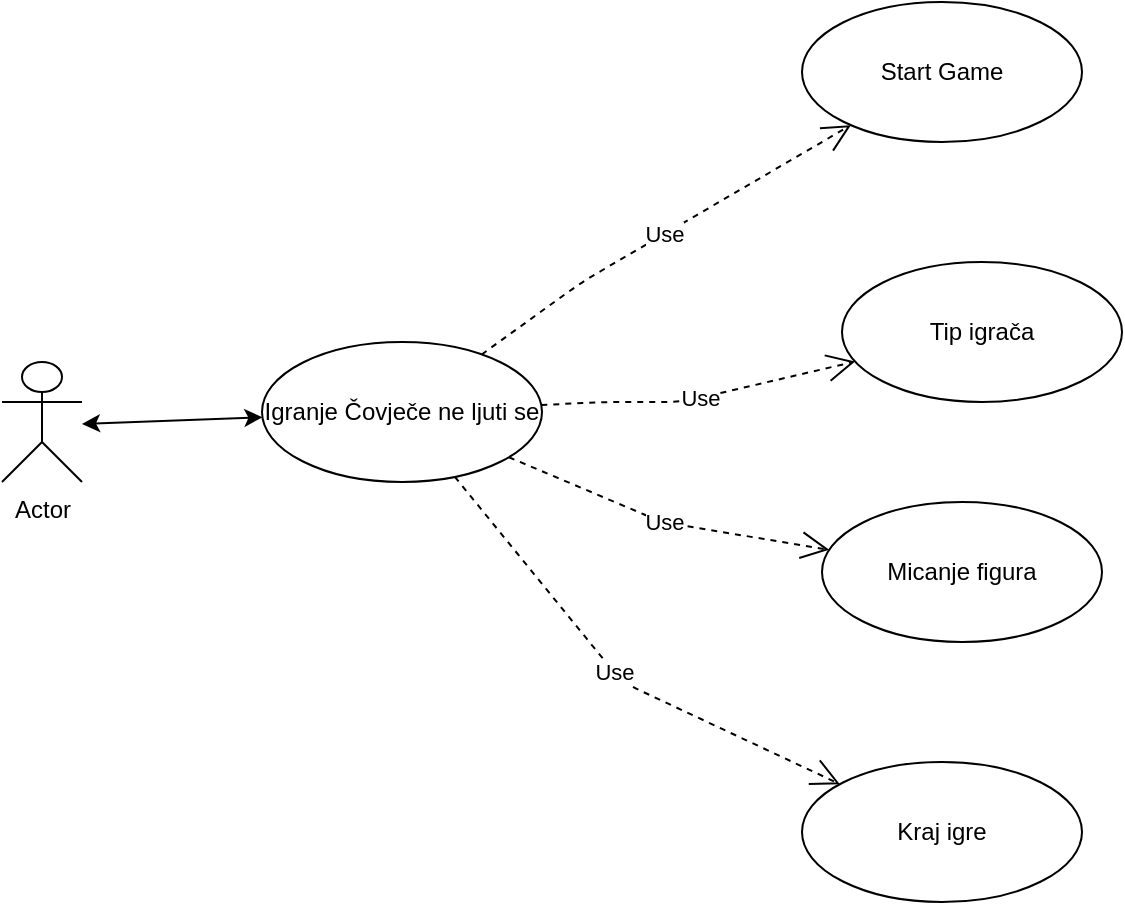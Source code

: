 <mxfile version="14.2.9" type="github" pages="6">
  <diagram id="EkO1UPS0P1zs4zoCipNW" name="UseCase:Igranje Covjeceneljutise">
    <mxGraphModel dx="898" dy="482" grid="1" gridSize="10" guides="1" tooltips="1" connect="1" arrows="1" fold="1" page="1" pageScale="1" pageWidth="827" pageHeight="1169" math="0" shadow="0">
      <root>
        <mxCell id="0" />
        <mxCell id="1" parent="0" />
        <mxCell id="tyYHr8PMdlcGtiCUZPpv-1" value="Actor" style="shape=umlActor;verticalLabelPosition=bottom;verticalAlign=top;html=1;" parent="1" vertex="1">
          <mxGeometry x="60" y="210" width="40" height="60" as="geometry" />
        </mxCell>
        <mxCell id="tyYHr8PMdlcGtiCUZPpv-2" value="Igranje Čovječe ne ljuti se" style="ellipse;whiteSpace=wrap;html=1;" parent="1" vertex="1">
          <mxGeometry x="190" y="200" width="140" height="70" as="geometry" />
        </mxCell>
        <mxCell id="tyYHr8PMdlcGtiCUZPpv-3" value="" style="endArrow=classic;startArrow=classic;html=1;" parent="1" source="tyYHr8PMdlcGtiCUZPpv-2" edge="1">
          <mxGeometry width="50" height="50" relative="1" as="geometry">
            <mxPoint x="220" y="450" as="sourcePoint" />
            <mxPoint x="100" y="241" as="targetPoint" />
          </mxGeometry>
        </mxCell>
        <mxCell id="tyYHr8PMdlcGtiCUZPpv-4" value="Start Game" style="ellipse;whiteSpace=wrap;html=1;" parent="1" vertex="1">
          <mxGeometry x="460" y="30" width="140" height="70" as="geometry" />
        </mxCell>
        <mxCell id="tyYHr8PMdlcGtiCUZPpv-6" value="Tip igrača" style="ellipse;whiteSpace=wrap;html=1;" parent="1" vertex="1">
          <mxGeometry x="480" y="160" width="140" height="70" as="geometry" />
        </mxCell>
        <mxCell id="tyYHr8PMdlcGtiCUZPpv-7" value="Micanje figura" style="ellipse;whiteSpace=wrap;html=1;" parent="1" vertex="1">
          <mxGeometry x="470" y="280" width="140" height="70" as="geometry" />
        </mxCell>
        <mxCell id="tyYHr8PMdlcGtiCUZPpv-8" value="Kraj igre" style="ellipse;whiteSpace=wrap;html=1;" parent="1" vertex="1">
          <mxGeometry x="460" y="410" width="140" height="70" as="geometry" />
        </mxCell>
        <mxCell id="tyYHr8PMdlcGtiCUZPpv-9" value="Use" style="endArrow=open;endSize=12;dashed=1;html=1;" parent="1" source="tyYHr8PMdlcGtiCUZPpv-2" target="tyYHr8PMdlcGtiCUZPpv-4" edge="1">
          <mxGeometry width="160" relative="1" as="geometry">
            <mxPoint x="300" y="230" as="sourcePoint" />
            <mxPoint x="460" y="230" as="targetPoint" />
            <Array as="points">
              <mxPoint x="350" y="170" />
            </Array>
          </mxGeometry>
        </mxCell>
        <mxCell id="tyYHr8PMdlcGtiCUZPpv-10" value="Use" style="endArrow=open;endSize=12;dashed=1;html=1;" parent="1" source="tyYHr8PMdlcGtiCUZPpv-2" target="tyYHr8PMdlcGtiCUZPpv-6" edge="1">
          <mxGeometry width="160" relative="1" as="geometry">
            <mxPoint x="320" y="230" as="sourcePoint" />
            <mxPoint x="470" y="230" as="targetPoint" />
            <Array as="points">
              <mxPoint x="360" y="230" />
              <mxPoint x="400" y="230" />
            </Array>
          </mxGeometry>
        </mxCell>
        <mxCell id="tyYHr8PMdlcGtiCUZPpv-11" value="Use" style="endArrow=open;endSize=12;dashed=1;html=1;" parent="1" source="tyYHr8PMdlcGtiCUZPpv-2" target="tyYHr8PMdlcGtiCUZPpv-7" edge="1">
          <mxGeometry width="160" relative="1" as="geometry">
            <mxPoint x="450" y="280" as="sourcePoint" />
            <mxPoint x="610" y="280" as="targetPoint" />
            <Array as="points">
              <mxPoint x="390" y="290" />
            </Array>
          </mxGeometry>
        </mxCell>
        <mxCell id="tyYHr8PMdlcGtiCUZPpv-12" value="Use" style="endArrow=open;endSize=12;dashed=1;html=1;" parent="1" source="tyYHr8PMdlcGtiCUZPpv-2" target="tyYHr8PMdlcGtiCUZPpv-8" edge="1">
          <mxGeometry width="160" relative="1" as="geometry">
            <mxPoint x="290" y="280" as="sourcePoint" />
            <mxPoint x="620" y="290" as="targetPoint" />
            <Array as="points">
              <mxPoint x="370" y="370" />
            </Array>
          </mxGeometry>
        </mxCell>
      </root>
    </mxGraphModel>
  </diagram>
  <diagram id="L_JvUY317SHx2kzCPWRO" name="Activity: Igranje Covjeceneljutise">
    <mxGraphModel dx="436" dy="479" grid="1" gridSize="10" guides="1" tooltips="1" connect="1" arrows="1" fold="1" page="1" pageScale="1" pageWidth="827" pageHeight="1169" math="0" shadow="0">
      <root>
        <mxCell id="hrEPxVhKOqnE4tnf-zTD-0" />
        <mxCell id="hrEPxVhKOqnE4tnf-zTD-1" parent="hrEPxVhKOqnE4tnf-zTD-0" />
        <mxCell id="hrEPxVhKOqnE4tnf-zTD-2" value="" style="ellipse;html=1;shape=startState;fillColor=#000000;strokeColor=#ff0000;" parent="hrEPxVhKOqnE4tnf-zTD-1" vertex="1">
          <mxGeometry x="240" y="30" width="30" height="30" as="geometry" />
        </mxCell>
        <mxCell id="hrEPxVhKOqnE4tnf-zTD-3" value="" style="edgeStyle=orthogonalEdgeStyle;html=1;verticalAlign=bottom;endArrow=open;endSize=8;strokeColor=#ff0000;" parent="hrEPxVhKOqnE4tnf-zTD-1" source="hrEPxVhKOqnE4tnf-zTD-2" edge="1">
          <mxGeometry relative="1" as="geometry">
            <mxPoint x="255" y="120" as="targetPoint" />
          </mxGeometry>
        </mxCell>
        <mxCell id="hrEPxVhKOqnE4tnf-zTD-4" value="Start igre" style="rounded=1;whiteSpace=wrap;html=1;arcSize=40;fontColor=#000000;fillColor=#ffffc0;strokeColor=#ff0000;" parent="hrEPxVhKOqnE4tnf-zTD-1" vertex="1">
          <mxGeometry x="195" y="120" width="120" height="40" as="geometry" />
        </mxCell>
        <mxCell id="hrEPxVhKOqnE4tnf-zTD-5" value="" style="edgeStyle=orthogonalEdgeStyle;html=1;verticalAlign=bottom;endArrow=open;endSize=8;strokeColor=#ff0000;" parent="hrEPxVhKOqnE4tnf-zTD-1" source="hrEPxVhKOqnE4tnf-zTD-4" edge="1">
          <mxGeometry relative="1" as="geometry">
            <mxPoint x="255" y="220" as="targetPoint" />
          </mxGeometry>
        </mxCell>
        <mxCell id="ztD4rZuUAI3Bh0m5EagF-0" value="Biranje boje" style="rounded=1;whiteSpace=wrap;html=1;arcSize=40;fontColor=#000000;fillColor=#ffffc0;strokeColor=#ff0000;" parent="hrEPxVhKOqnE4tnf-zTD-1" vertex="1">
          <mxGeometry x="200" y="220" width="120" height="40" as="geometry" />
        </mxCell>
        <mxCell id="ztD4rZuUAI3Bh0m5EagF-1" value="" style="edgeStyle=orthogonalEdgeStyle;html=1;verticalAlign=bottom;endArrow=open;endSize=8;strokeColor=#ff0000;" parent="hrEPxVhKOqnE4tnf-zTD-1" source="ztD4rZuUAI3Bh0m5EagF-0" edge="1">
          <mxGeometry relative="1" as="geometry">
            <mxPoint x="260" y="320" as="targetPoint" />
          </mxGeometry>
        </mxCell>
        <mxCell id="ztD4rZuUAI3Bh0m5EagF-2" value="Biranje boje" style="rounded=1;whiteSpace=wrap;html=1;arcSize=40;fontColor=#000000;fillColor=#ffffc0;strokeColor=#ff0000;" parent="hrEPxVhKOqnE4tnf-zTD-1" vertex="1">
          <mxGeometry x="200" y="220" width="120" height="40" as="geometry" />
        </mxCell>
        <mxCell id="ztD4rZuUAI3Bh0m5EagF-3" value="" style="edgeStyle=orthogonalEdgeStyle;html=1;verticalAlign=bottom;endArrow=open;endSize=8;strokeColor=#ff0000;" parent="hrEPxVhKOqnE4tnf-zTD-1" source="ztD4rZuUAI3Bh0m5EagF-2" edge="1">
          <mxGeometry relative="1" as="geometry">
            <mxPoint x="260" y="320" as="targetPoint" />
          </mxGeometry>
        </mxCell>
        <mxCell id="ztD4rZuUAI3Bh0m5EagF-4" value="Micanje figure" style="rounded=1;whiteSpace=wrap;html=1;arcSize=40;fontColor=#000000;fillColor=#ffffc0;strokeColor=#ff0000;" parent="hrEPxVhKOqnE4tnf-zTD-1" vertex="1">
          <mxGeometry x="200" y="320" width="120" height="40" as="geometry" />
        </mxCell>
        <mxCell id="ztD4rZuUAI3Bh0m5EagF-5" value="" style="edgeStyle=orthogonalEdgeStyle;html=1;verticalAlign=bottom;endArrow=open;endSize=8;strokeColor=#ff0000;" parent="hrEPxVhKOqnE4tnf-zTD-1" source="ztD4rZuUAI3Bh0m5EagF-4" edge="1">
          <mxGeometry relative="1" as="geometry">
            <mxPoint x="260" y="420" as="targetPoint" />
          </mxGeometry>
        </mxCell>
        <mxCell id="ztD4rZuUAI3Bh0m5EagF-6" value="Tip igrača" style="rounded=1;whiteSpace=wrap;html=1;arcSize=40;fontColor=#000000;fillColor=#ffffc0;strokeColor=#ff0000;" parent="hrEPxVhKOqnE4tnf-zTD-1" vertex="1">
          <mxGeometry x="200" y="220" width="120" height="40" as="geometry" />
        </mxCell>
        <mxCell id="ztD4rZuUAI3Bh0m5EagF-7" value="" style="edgeStyle=orthogonalEdgeStyle;html=1;verticalAlign=bottom;endArrow=open;endSize=8;strokeColor=#ff0000;" parent="hrEPxVhKOqnE4tnf-zTD-1" source="ztD4rZuUAI3Bh0m5EagF-6" edge="1">
          <mxGeometry relative="1" as="geometry">
            <mxPoint x="260" y="320" as="targetPoint" />
          </mxGeometry>
        </mxCell>
        <mxCell id="ztD4rZuUAI3Bh0m5EagF-8" value="Kraj" style="rounded=1;whiteSpace=wrap;html=1;arcSize=40;fontColor=#000000;fillColor=#ffffc0;strokeColor=#ff0000;" parent="hrEPxVhKOqnE4tnf-zTD-1" vertex="1">
          <mxGeometry x="200" y="420" width="120" height="40" as="geometry" />
        </mxCell>
        <mxCell id="ztD4rZuUAI3Bh0m5EagF-9" value="" style="edgeStyle=orthogonalEdgeStyle;html=1;verticalAlign=bottom;endArrow=open;endSize=8;strokeColor=#ff0000;" parent="hrEPxVhKOqnE4tnf-zTD-1" source="ztD4rZuUAI3Bh0m5EagF-8" edge="1">
          <mxGeometry relative="1" as="geometry">
            <mxPoint x="260" y="520" as="targetPoint" />
          </mxGeometry>
        </mxCell>
        <mxCell id="ztD4rZuUAI3Bh0m5EagF-10" value="" style="ellipse;html=1;shape=endState;fillColor=#000000;strokeColor=#ff0000;" parent="hrEPxVhKOqnE4tnf-zTD-1" vertex="1">
          <mxGeometry x="245" y="520" width="30" height="30" as="geometry" />
        </mxCell>
        <mxCell id="nOE4lzZG-l7pBnJvJ0cv-0" value="#0 prikaz naziva igre" style="text;html=1;resizable=0;autosize=1;align=center;verticalAlign=middle;points=[];fillColor=none;strokeColor=none;rounded=0;" parent="hrEPxVhKOqnE4tnf-zTD-1" vertex="1">
          <mxGeometry x="265" y="35" width="130" height="20" as="geometry" />
        </mxCell>
      </root>
    </mxGraphModel>
  </diagram>
  <diagram id="ZwajGzsQzo3b_FIZZhlu" name="Activity: Start igre">
    <mxGraphModel dx="898" dy="482" grid="1" gridSize="10" guides="1" tooltips="1" connect="1" arrows="1" fold="1" page="1" pageScale="1" pageWidth="827" pageHeight="1169" math="0" shadow="0">
      <root>
        <mxCell id="5EeQ4h-Z2n693Uy9X6VA-0" />
        <mxCell id="5EeQ4h-Z2n693Uy9X6VA-1" parent="5EeQ4h-Z2n693Uy9X6VA-0" />
        <mxCell id="5EeQ4h-Z2n693Uy9X6VA-10" value="computer" style="edgeStyle=orthogonalEdgeStyle;html=1;align=left;verticalAlign=bottom;endArrow=open;endSize=8;strokeColor=#ff0000;entryX=1;entryY=0.5;entryDx=0;entryDy=0;" parent="5EeQ4h-Z2n693Uy9X6VA-1" edge="1">
          <mxGeometry x="-1" relative="1" as="geometry">
            <mxPoint x="310" y="160" as="targetPoint" />
            <Array as="points">
              <mxPoint x="395" y="270" />
              <mxPoint x="395" y="160" />
            </Array>
          </mxGeometry>
        </mxCell>
        <mxCell id="RkNZttETJcBkmwF0C27t-0" value="" style="ellipse;html=1;shape=startState;fillColor=#000000;strokeColor=#ff0000;" parent="5EeQ4h-Z2n693Uy9X6VA-1" vertex="1">
          <mxGeometry x="225" y="100" width="30" height="30" as="geometry" />
        </mxCell>
        <mxCell id="RkNZttETJcBkmwF0C27t-1" value="" style="edgeStyle=orthogonalEdgeStyle;html=1;verticalAlign=bottom;endArrow=open;endSize=8;strokeColor=#ff0000;entryX=0.5;entryY=0;entryDx=0;entryDy=0;" parent="5EeQ4h-Z2n693Uy9X6VA-1" source="RkNZttETJcBkmwF0C27t-0" edge="1" target="GR33bCCn0L3csyg18Jab-0">
          <mxGeometry relative="1" as="geometry">
            <mxPoint x="240" y="210.0" as="targetPoint" />
          </mxGeometry>
        </mxCell>
        <mxCell id="lrp9VakOLXWiG9GhG1N1-2" value="" style="ellipse;html=1;shape=endState;fillColor=#000000;strokeColor=#ff0000;" parent="5EeQ4h-Z2n693Uy9X6VA-1" vertex="1">
          <mxGeometry x="225" y="620" width="30" height="30" as="geometry" />
        </mxCell>
        <mxCell id="ICRReA4SIRu0EK8HSibf-2" value="Provjera unosa" style="rhombus;whiteSpace=wrap;html=1;fillColor=#dae8fc;strokeColor=#6c8ebf;" parent="5EeQ4h-Z2n693Uy9X6VA-1" vertex="1">
          <mxGeometry x="200" y="480" width="80" height="65" as="geometry" />
        </mxCell>
        <mxCell id="GRS-r4Y0jXM3KbRdMpim-1" value="" style="edgeStyle=orthogonalEdgeStyle;html=1;verticalAlign=bottom;endArrow=open;endSize=8;strokeColor=#ff0000;exitX=1;exitY=0.5;exitDx=0;exitDy=0;entryX=0.702;entryY=0.113;entryDx=0;entryDy=0;entryPerimeter=0;" parent="5EeQ4h-Z2n693Uy9X6VA-1" edge="1" target="ICRReA4SIRu0EK8HSibf-2" source="GR33bCCn0L3csyg18Jab-4">
          <mxGeometry relative="1" as="geometry">
            <mxPoint x="300.07" y="440" as="targetPoint" />
            <mxPoint x="300" y="380" as="sourcePoint" />
            <Array as="points">
              <mxPoint x="300" y="380" />
              <mxPoint x="300" y="470" />
              <mxPoint x="256" y="470" />
            </Array>
          </mxGeometry>
        </mxCell>
        <mxCell id="GR33bCCn0L3csyg18Jab-0" value="Prikaz pocetka igre" style="rounded=1;whiteSpace=wrap;html=1;arcSize=40;fillColor=#dae8fc;strokeColor=#6c8ebf;" vertex="1" parent="5EeQ4h-Z2n693Uy9X6VA-1">
          <mxGeometry x="180" y="230" width="120" height="40" as="geometry" />
        </mxCell>
        <mxCell id="GR33bCCn0L3csyg18Jab-2" value="" style="edgeStyle=orthogonalEdgeStyle;html=1;verticalAlign=bottom;endArrow=open;endSize=8;strokeColor=#ff0000;entryX=0.5;entryY=0;entryDx=0;entryDy=0;" edge="1" parent="5EeQ4h-Z2n693Uy9X6VA-1">
          <mxGeometry relative="1" as="geometry">
            <mxPoint x="240" y="340" as="targetPoint" />
            <mxPoint x="239" y="270" as="sourcePoint" />
            <Array as="points">
              <mxPoint x="240" y="270" />
            </Array>
          </mxGeometry>
        </mxCell>
        <mxCell id="GR33bCCn0L3csyg18Jab-4" value="Korisnikov pocetni Izbor" style="rhombus;whiteSpace=wrap;html=1;fillColor=#dae8fc;strokeColor=#6c8ebf;" vertex="1" parent="5EeQ4h-Z2n693Uy9X6VA-1">
          <mxGeometry x="195" y="340" width="90" height="80" as="geometry" />
        </mxCell>
        <mxCell id="GR33bCCn0L3csyg18Jab-5" value="0-izlaz iz igre" style="text;html=1;align=center;verticalAlign=middle;resizable=0;points=[];autosize=1;" vertex="1" parent="5EeQ4h-Z2n693Uy9X6VA-1">
          <mxGeometry x="280" y="360" width="90" height="20" as="geometry" />
        </mxCell>
        <mxCell id="GR33bCCn0L3csyg18Jab-6" value="1-pokreni igru" style="text;html=1;align=center;verticalAlign=middle;resizable=0;points=[];autosize=1;" vertex="1" parent="5EeQ4h-Z2n693Uy9X6VA-1">
          <mxGeometry x="105" y="360" width="90" height="20" as="geometry" />
        </mxCell>
        <mxCell id="GR33bCCn0L3csyg18Jab-7" value="" style="edgeStyle=orthogonalEdgeStyle;html=1;verticalAlign=bottom;endArrow=open;endSize=8;strokeColor=#ff0000;exitX=1.009;exitY=1.277;exitDx=0;exitDy=0;exitPerimeter=0;entryX=0.139;entryY=0.326;entryDx=0;entryDy=0;entryPerimeter=0;" edge="1" parent="5EeQ4h-Z2n693Uy9X6VA-1" source="GR33bCCn0L3csyg18Jab-6" target="ICRReA4SIRu0EK8HSibf-2">
          <mxGeometry relative="1" as="geometry">
            <mxPoint x="165.07" y="440" as="targetPoint" />
            <mxPoint x="150" y="380" as="sourcePoint" />
            <Array as="points">
              <mxPoint x="196" y="380" />
              <mxPoint x="165" y="380" />
              <mxPoint x="165" y="480" />
              <mxPoint x="211" y="480" />
            </Array>
          </mxGeometry>
        </mxCell>
        <mxCell id="GR33bCCn0L3csyg18Jab-8" value="" style="edgeStyle=orthogonalEdgeStyle;html=1;verticalAlign=bottom;endArrow=open;endSize=8;strokeColor=#ff0000;exitX=1;exitY=0.5;exitDx=0;exitDy=0;" edge="1" parent="5EeQ4h-Z2n693Uy9X6VA-1" target="GR33bCCn0L3csyg18Jab-4">
          <mxGeometry relative="1" as="geometry">
            <mxPoint x="280" y="330" as="targetPoint" />
            <mxPoint x="278.84" y="510" as="sourcePoint" />
            <Array as="points">
              <mxPoint x="380" y="510" />
              <mxPoint x="380" y="310" />
              <mxPoint x="280" y="310" />
            </Array>
          </mxGeometry>
        </mxCell>
        <mxCell id="GR33bCCn0L3csyg18Jab-9" value="Pogresan unos" style="text;html=1;align=center;verticalAlign=middle;resizable=0;points=[];autosize=1;" vertex="1" parent="5EeQ4h-Z2n693Uy9X6VA-1">
          <mxGeometry x="270" y="490" width="100" height="20" as="geometry" />
        </mxCell>
        <mxCell id="GR33bCCn0L3csyg18Jab-10" value="" style="edgeStyle=orthogonalEdgeStyle;html=1;verticalAlign=bottom;endArrow=open;endSize=8;strokeColor=#ff0000;entryX=0.5;entryY=0;entryDx=0;entryDy=0;" edge="1" parent="5EeQ4h-Z2n693Uy9X6VA-1">
          <mxGeometry relative="1" as="geometry">
            <mxPoint x="240.5" y="620" as="targetPoint" />
            <mxPoint x="239.5" y="550" as="sourcePoint" />
            <Array as="points">
              <mxPoint x="240" y="540" />
              <mxPoint x="241" y="540" />
            </Array>
          </mxGeometry>
        </mxCell>
        <mxCell id="GR33bCCn0L3csyg18Jab-11" value="Ispravan unos" style="text;html=1;align=center;verticalAlign=middle;resizable=0;points=[];autosize=1;" vertex="1" parent="5EeQ4h-Z2n693Uy9X6VA-1">
          <mxGeometry x="240" y="575" width="90" height="20" as="geometry" />
        </mxCell>
      </root>
    </mxGraphModel>
  </diagram>
  <diagram name="Activity: Tip igrača" id="D26CZzUW7IEtBNAvQuiv">
    <mxGraphModel dx="898" dy="482" grid="1" gridSize="10" guides="1" tooltips="1" connect="1" arrows="1" fold="1" page="1" pageScale="1" pageWidth="827" pageHeight="1169" math="0" shadow="0">
      <root>
        <mxCell id="d3JxVAWfIFboAoJXZIc6-0" />
        <mxCell id="d3JxVAWfIFboAoJXZIc6-1" parent="d3JxVAWfIFboAoJXZIc6-0" />
        <mxCell id="d3JxVAWfIFboAoJXZIc6-2" value="" style="ellipse;html=1;shape=startState;fillColor=#000000;strokeColor=#ff0000;" parent="d3JxVAWfIFboAoJXZIc6-1" vertex="1">
          <mxGeometry x="255" y="190" width="30" height="30" as="geometry" />
        </mxCell>
        <mxCell id="d3JxVAWfIFboAoJXZIc6-3" value="" style="edgeStyle=orthogonalEdgeStyle;html=1;verticalAlign=bottom;endArrow=open;endSize=8;strokeColor=#ff0000;entryX=0.5;entryY=0;entryDx=0;entryDy=0;" parent="d3JxVAWfIFboAoJXZIc6-1" source="d3JxVAWfIFboAoJXZIc6-2" target="BV2A-NbjnbErTdCT4Je7-21" edge="1">
          <mxGeometry relative="1" as="geometry">
            <mxPoint x="270" y="280" as="targetPoint" />
          </mxGeometry>
        </mxCell>
        <mxCell id="d3JxVAWfIFboAoJXZIc6-5" value="" style="edgeStyle=orthogonalEdgeStyle;html=1;verticalAlign=bottom;endArrow=open;endSize=8;strokeColor=#ff0000;entryX=0.5;entryY=0;entryDx=0;entryDy=0;" parent="d3JxVAWfIFboAoJXZIc6-1" edge="1">
          <mxGeometry relative="1" as="geometry">
            <mxPoint x="269.41" y="380" as="targetPoint" />
            <mxPoint x="269.41" y="240.0" as="sourcePoint" />
          </mxGeometry>
        </mxCell>
        <mxCell id="d3JxVAWfIFboAoJXZIc6-11" value="" style="ellipse;html=1;shape=endState;fillColor=#000000;strokeColor=#ff0000;" parent="d3JxVAWfIFboAoJXZIc6-1" vertex="1">
          <mxGeometry x="265" y="960" width="30" height="30" as="geometry" />
        </mxCell>
        <mxCell id="BV2A-NbjnbErTdCT4Je7-14" value="Ime nije ispravno" style="edgeStyle=orthogonalEdgeStyle;html=1;align=left;verticalAlign=bottom;endArrow=open;endSize=8;strokeColor=#ff0000;" parent="d3JxVAWfIFboAoJXZIc6-1" edge="1">
          <mxGeometry x="-1" relative="1" as="geometry">
            <mxPoint x="690" y="420.059" as="targetPoint" />
            <Array as="points">
              <mxPoint x="800" y="548" />
              <mxPoint x="800" y="420" />
            </Array>
          </mxGeometry>
        </mxCell>
        <mxCell id="BV2A-NbjnbErTdCT4Je7-21" value="Prikaz izbornika za&amp;nbsp;&lt;br&gt;odabir igraca" style="rounded=1;whiteSpace=wrap;html=1;arcSize=40;fillColor=#dae8fc;strokeColor=#6c8ebf;" parent="d3JxVAWfIFboAoJXZIc6-1" vertex="1">
          <mxGeometry x="210" y="280" width="120" height="40" as="geometry" />
        </mxCell>
        <mxCell id="BV2A-NbjnbErTdCT4Je7-22" value="Tip igraca" style="rhombus;whiteSpace=wrap;html=1;fillColor=#dae8fc;strokeColor=#6c8ebf;" parent="d3JxVAWfIFboAoJXZIc6-1" vertex="1">
          <mxGeometry x="220" y="380" width="100" height="80" as="geometry" />
        </mxCell>
        <mxCell id="BV2A-NbjnbErTdCT4Je7-23" value="0- računalo" style="edgeStyle=orthogonalEdgeStyle;html=1;align=left;verticalAlign=top;endArrow=open;endSize=8;strokeColor=#ff0000;exitX=0.022;exitY=0.599;exitDx=0;exitDy=0;entryX=0.073;entryY=0.395;entryDx=0;entryDy=0;entryPerimeter=0;exitPerimeter=0;" parent="d3JxVAWfIFboAoJXZIc6-1" source="BV2A-NbjnbErTdCT4Je7-22" target="yfsdcTJUqTLkznaJ4ogz-1" edge="1">
          <mxGeometry x="-0.549" y="-20" relative="1" as="geometry">
            <mxPoint x="220" y="500" as="targetPoint" />
            <mxPoint x="220" y="420.0" as="sourcePoint" />
            <Array as="points">
              <mxPoint x="222" y="420" />
              <mxPoint x="140" y="420" />
              <mxPoint x="140" y="490" />
              <mxPoint x="236" y="490" />
            </Array>
            <mxPoint as="offset" />
          </mxGeometry>
        </mxCell>
        <mxCell id="BV2A-NbjnbErTdCT4Je7-24" value="1- čovjek" style="edgeStyle=orthogonalEdgeStyle;html=1;align=left;verticalAlign=bottom;endArrow=open;endSize=8;strokeColor=#ff0000;" parent="d3JxVAWfIFboAoJXZIc6-1" target="yfsdcTJUqTLkznaJ4ogz-1" edge="1">
          <mxGeometry x="-1" relative="1" as="geometry">
            <mxPoint x="390" y="480" as="targetPoint" />
            <mxPoint as="offset" />
            <mxPoint x="319.996" y="419.941" as="sourcePoint" />
            <Array as="points">
              <mxPoint x="380" y="420" />
              <mxPoint x="380" y="470" />
              <mxPoint x="300" y="470" />
            </Array>
          </mxGeometry>
        </mxCell>
        <mxCell id="VKIx5OL8yNBtjH40uwVi-0" value="Unesite ime za igrača" style="rounded=1;whiteSpace=wrap;html=1;arcSize=32;fillColor=#dae8fc;strokeColor=#6c8ebf;" parent="d3JxVAWfIFboAoJXZIc6-1" vertex="1">
          <mxGeometry x="230" y="585" width="120" height="40" as="geometry" />
        </mxCell>
        <mxCell id="VKIx5OL8yNBtjH40uwVi-1" value="Izaberite dostupnu boju" style="rounded=1;whiteSpace=wrap;html=1;arcSize=40;fillColor=#dae8fc;strokeColor=#6c8ebf;" parent="d3JxVAWfIFboAoJXZIc6-1" vertex="1">
          <mxGeometry x="220" y="675" width="120" height="40" as="geometry" />
        </mxCell>
        <mxCell id="VKIx5OL8yNBtjH40uwVi-2" value="" style="edgeStyle=orthogonalEdgeStyle;html=1;verticalAlign=bottom;endArrow=open;endSize=8;strokeColor=#ff0000;entryX=0.5;entryY=0;entryDx=0;entryDy=0;" parent="d3JxVAWfIFboAoJXZIc6-1" edge="1">
          <mxGeometry relative="1" as="geometry">
            <mxPoint x="279.41" y="674" as="targetPoint" />
            <mxPoint x="279.41" y="624" as="sourcePoint" />
            <Array as="points">
              <mxPoint x="279.41" y="644" />
              <mxPoint x="279.41" y="644" />
            </Array>
          </mxGeometry>
        </mxCell>
        <mxCell id="yfsdcTJUqTLkznaJ4ogz-1" value="Provjera unosa" style="rhombus;whiteSpace=wrap;html=1;fillColor=#dae8fc;strokeColor=#6c8ebf;" parent="d3JxVAWfIFboAoJXZIc6-1" vertex="1">
          <mxGeometry x="230" y="475" width="80" height="65" as="geometry" />
        </mxCell>
        <mxCell id="47Sy6hZ6qJlC3fQ8Hp7U-2" value="for i in range (4)" style="text;html=1;align=center;verticalAlign=middle;resizable=0;points=[];autosize=1;" parent="d3JxVAWfIFboAoJXZIc6-1" vertex="1">
          <mxGeometry x="160" y="370" width="100" height="20" as="geometry" />
        </mxCell>
        <mxCell id="63E45P5irDAKJHuENVOV-0" value="1- Unos ispravan" style="edgeStyle=orthogonalEdgeStyle;html=1;align=left;verticalAlign=top;endArrow=open;endSize=8;strokeColor=#ff0000;entryX=0.5;entryY=0;entryDx=0;entryDy=0;" parent="d3JxVAWfIFboAoJXZIc6-1" edge="1">
          <mxGeometry x="-0.807" y="21" relative="1" as="geometry">
            <mxPoint x="269.41" y="584" as="targetPoint" />
            <mxPoint x="269" y="540" as="sourcePoint" />
            <Array as="points">
              <mxPoint x="269.41" y="544" />
              <mxPoint x="269.41" y="544" />
            </Array>
            <mxPoint as="offset" />
          </mxGeometry>
        </mxCell>
        <mxCell id="63E45P5irDAKJHuENVOV-1" value="Unos nije ispravan" style="edgeStyle=orthogonalEdgeStyle;html=1;align=left;verticalAlign=bottom;endArrow=open;endSize=8;strokeColor=#ff0000;entryX=1;entryY=0;entryDx=0;entryDy=0;" parent="d3JxVAWfIFboAoJXZIc6-1" target="BV2A-NbjnbErTdCT4Je7-22" edge="1">
          <mxGeometry x="-1" relative="1" as="geometry">
            <mxPoint x="330.04" y="379.999" as="targetPoint" />
            <Array as="points">
              <mxPoint x="440" y="507" />
              <mxPoint x="440" y="370" />
              <mxPoint x="330" y="370" />
              <mxPoint x="330" y="390" />
              <mxPoint x="295" y="390" />
            </Array>
            <mxPoint x="310.004" y="507.411" as="sourcePoint" />
            <mxPoint as="offset" />
          </mxGeometry>
        </mxCell>
        <mxCell id="63E45P5irDAKJHuENVOV-2" value="" style="edgeStyle=orthogonalEdgeStyle;html=1;verticalAlign=bottom;endArrow=open;endSize=8;strokeColor=#ff0000;entryX=0.5;entryY=0;entryDx=0;entryDy=0;exitX=0.5;exitY=1;exitDx=0;exitDy=0;" parent="d3JxVAWfIFboAoJXZIc6-1" edge="1" source="VKIx5OL8yNBtjH40uwVi-1">
          <mxGeometry relative="1" as="geometry">
            <mxPoint x="279.51" y="780" as="targetPoint" />
            <mxPoint x="280" y="730" as="sourcePoint" />
            <Array as="points" />
          </mxGeometry>
        </mxCell>
        <mxCell id="A9ujkwbmkUCgtL1-DxdZ-0" value="0- Unos ispravan" style="edgeStyle=orthogonalEdgeStyle;html=1;align=left;verticalAlign=top;endArrow=open;endSize=8;strokeColor=#ff0000;exitX=0;exitY=1;exitDx=0;exitDy=0;entryX=0;entryY=0.5;entryDx=0;entryDy=0;" parent="d3JxVAWfIFboAoJXZIc6-1" source="yfsdcTJUqTLkznaJ4ogz-1" target="hqro_B_QHyBzd5aHwJ6Y-0" edge="1">
          <mxGeometry x="-0.558" y="-90" relative="1" as="geometry">
            <mxPoint x="210" y="800" as="targetPoint" />
            <mxPoint x="209.41" y="530" as="sourcePoint" />
            <Array as="points">
              <mxPoint x="210" y="524" />
              <mxPoint x="210" y="800" />
            </Array>
            <mxPoint as="offset" />
          </mxGeometry>
        </mxCell>
        <mxCell id="hqro_B_QHyBzd5aHwJ6Y-0" value="Info o igracima" style="rounded=1;whiteSpace=wrap;html=1;arcSize=40;fillColor=#dae8fc;strokeColor=#6c8ebf;" vertex="1" parent="d3JxVAWfIFboAoJXZIc6-1">
          <mxGeometry x="230" y="780" width="120" height="40" as="geometry" />
        </mxCell>
        <mxCell id="hqro_B_QHyBzd5aHwJ6Y-2" value="" style="edgeStyle=orthogonalEdgeStyle;html=1;verticalAlign=bottom;endArrow=open;endSize=8;strokeColor=#ff0000;entryX=0.5;entryY=0;entryDx=0;entryDy=0;" edge="1" parent="d3JxVAWfIFboAoJXZIc6-1">
          <mxGeometry relative="1" as="geometry">
            <mxPoint x="279.51" y="870" as="targetPoint" />
            <mxPoint x="279.51" y="820" as="sourcePoint" />
            <Array as="points">
              <mxPoint x="279.51" y="840" />
              <mxPoint x="279.51" y="840" />
            </Array>
          </mxGeometry>
        </mxCell>
        <mxCell id="_MGzhEu6IXF0sFnX_tkU-0" value="Dodaj igraca na pool" style="rounded=1;whiteSpace=wrap;html=1;arcSize=40;fillColor=#f8cecc;strokeColor=#b85450;" vertex="1" parent="d3JxVAWfIFboAoJXZIc6-1">
          <mxGeometry x="220" y="870" width="120" height="40" as="geometry" />
        </mxCell>
        <mxCell id="_MGzhEu6IXF0sFnX_tkU-2" value="" style="edgeStyle=orthogonalEdgeStyle;html=1;verticalAlign=bottom;endArrow=open;endSize=8;strokeColor=#ff0000;entryX=0.5;entryY=0;entryDx=0;entryDy=0;" edge="1" parent="d3JxVAWfIFboAoJXZIc6-1">
          <mxGeometry relative="1" as="geometry">
            <mxPoint x="279.51" y="960" as="targetPoint" />
            <mxPoint x="279.51" y="910" as="sourcePoint" />
            <Array as="points">
              <mxPoint x="279.51" y="930" />
              <mxPoint x="279.51" y="930" />
            </Array>
          </mxGeometry>
        </mxCell>
      </root>
    </mxGraphModel>
  </diagram>
  <diagram name="Activity: Micanje figure" id="fjj8Gp9vI0_zf2HJ1-If">
    <mxGraphModel dx="1056" dy="567" grid="1" gridSize="10" guides="1" tooltips="1" connect="1" arrows="1" fold="1" page="1" pageScale="1" pageWidth="827" pageHeight="1169" math="0" shadow="0">
      <root>
        <mxCell id="mSVQlwnSNKmeRhDkc5FI-0" />
        <mxCell id="mSVQlwnSNKmeRhDkc5FI-1" parent="mSVQlwnSNKmeRhDkc5FI-0" />
        <mxCell id="cydfw-H86_3NEy_80KlA-9" value="" style="edgeStyle=orthogonalEdgeStyle;rounded=0;orthogonalLoop=1;jettySize=auto;html=1;" parent="mSVQlwnSNKmeRhDkc5FI-1" source="mSVQlwnSNKmeRhDkc5FI-2" target="cydfw-H86_3NEy_80KlA-8" edge="1">
          <mxGeometry relative="1" as="geometry" />
        </mxCell>
        <mxCell id="mSVQlwnSNKmeRhDkc5FI-2" value="" style="ellipse;html=1;shape=startState;fillColor=#000000;strokeColor=#ff0000;" parent="mSVQlwnSNKmeRhDkc5FI-1" vertex="1">
          <mxGeometry x="227.5" y="10" width="30" height="30" as="geometry" />
        </mxCell>
        <mxCell id="mSVQlwnSNKmeRhDkc5FI-9" value="Dohvati dopustene pijune" style="rounded=1;whiteSpace=wrap;html=1;arcSize=40;fillColor=#f8cecc;strokeColor=#b85450;" parent="mSVQlwnSNKmeRhDkc5FI-1" vertex="1">
          <mxGeometry x="178.13" y="330" width="120" height="40" as="geometry" />
        </mxCell>
        <mxCell id="w27Bw3pKrFT2wLLb7VYe-4" value="" style="edgeStyle=orthogonalEdgeStyle;html=1;verticalAlign=bottom;endArrow=open;endSize=8;strokeColor=#ff0000;exitX=0.5;exitY=1;exitDx=0;exitDy=0;" parent="mSVQlwnSNKmeRhDkc5FI-1" source="mSVQlwnSNKmeRhDkc5FI-9" edge="1">
          <mxGeometry relative="1" as="geometry">
            <mxPoint x="238" y="410" as="targetPoint" />
            <mxPoint x="237.54" y="380" as="sourcePoint" />
            <Array as="points" />
          </mxGeometry>
        </mxCell>
        <mxCell id="cydfw-H86_3NEy_80KlA-1" value="" style="edgeStyle=orthogonalEdgeStyle;html=1;verticalAlign=bottom;endArrow=open;endSize=8;strokeColor=#ff0000;exitX=0.5;exitY=0;exitDx=0;exitDy=0;entryX=1;entryY=0.5;entryDx=0;entryDy=0;" parent="mSVQlwnSNKmeRhDkc5FI-1" source="cydfw-H86_3NEy_80KlA-5" target="mSVQlwnSNKmeRhDkc5FI-9" edge="1">
          <mxGeometry relative="1" as="geometry">
            <mxPoint x="380" y="320" as="targetPoint" />
            <mxPoint x="295" y="172.5" as="sourcePoint" />
            <Array as="points">
              <mxPoint x="430" y="172" />
              <mxPoint x="430" y="350" />
            </Array>
          </mxGeometry>
        </mxCell>
        <mxCell id="cydfw-H86_3NEy_80KlA-4" value="" style="edgeStyle=orthogonalEdgeStyle;html=1;verticalAlign=bottom;endArrow=open;endSize=8;strokeColor=#ff0000;exitX=0.5;exitY=1;exitDx=0;exitDy=0;entryX=0;entryY=0.5;entryDx=0;entryDy=0;" parent="mSVQlwnSNKmeRhDkc5FI-1" source="cydfw-H86_3NEy_80KlA-8" target="cydfw-H86_3NEy_80KlA-5" edge="1">
          <mxGeometry relative="1" as="geometry">
            <mxPoint x="270" y="130" as="targetPoint" />
            <mxPoint x="242.5" y="112.5" as="sourcePoint" />
            <Array as="points">
              <mxPoint x="243" y="130" />
            </Array>
          </mxGeometry>
        </mxCell>
        <mxCell id="cydfw-H86_3NEy_80KlA-5" value="Vrijednost bacanja=6" style="rhombus;whiteSpace=wrap;html=1;fillColor=#f8cecc;strokeColor=#b85450;direction=south;" parent="mSVQlwnSNKmeRhDkc5FI-1" vertex="1">
          <mxGeometry x="190" y="135" width="96.25" height="75" as="geometry" />
        </mxCell>
        <mxCell id="cydfw-H86_3NEy_80KlA-8" value="Pokreni iduce bacanje kocke" style="rounded=1;whiteSpace=wrap;html=1;arcSize=40;fillColor=#f8cecc;strokeColor=#b85450;" parent="mSVQlwnSNKmeRhDkc5FI-1" vertex="1">
          <mxGeometry x="182.5" y="60" width="120" height="40" as="geometry" />
        </mxCell>
        <mxCell id="cydfw-H86_3NEy_80KlA-10" value="False" style="text;html=1;align=center;verticalAlign=middle;resizable=0;points=[];autosize=1;" parent="mSVQlwnSNKmeRhDkc5FI-1" vertex="1">
          <mxGeometry x="280" y="140" width="40" height="20" as="geometry" />
        </mxCell>
        <mxCell id="cydfw-H86_3NEy_80KlA-12" value="True" style="text;html=1;align=center;verticalAlign=middle;resizable=0;points=[];autosize=1;" parent="mSVQlwnSNKmeRhDkc5FI-1" vertex="1">
          <mxGeometry x="257.5" y="210" width="40" height="20" as="geometry" />
        </mxCell>
        <mxCell id="3DJVACBQ3_Y2VkQOyzgs-2" value="" style="ellipse;html=1;shape=endState;fillColor=#000000;strokeColor=#ff0000;direction=south;" vertex="1" parent="mSVQlwnSNKmeRhDkc5FI-1">
          <mxGeometry x="221.25" y="985" width="30" height="30" as="geometry" />
        </mxCell>
        <mxCell id="3DJVACBQ3_Y2VkQOyzgs-8" value="Odabir ako ima vise dopustenih pijuna za micanje" style="rounded=1;whiteSpace=wrap;html=1;arcSize=40;fillColor=#f5f5f5;strokeColor=#666666;fontColor=#333333;" vertex="1" parent="mSVQlwnSNKmeRhDkc5FI-1">
          <mxGeometry x="177.5" y="410" width="120" height="40" as="geometry" />
        </mxCell>
        <mxCell id="b-x2M1_fkUvQBQFoWUMa-0" value="Napravi korak" style="rounded=1;whiteSpace=wrap;html=1;arcSize=40;fillColor=#f8cecc;strokeColor=#b85450;" vertex="1" parent="mSVQlwnSNKmeRhDkc5FI-1">
          <mxGeometry x="180" y="685" width="120" height="40" as="geometry" />
        </mxCell>
        <mxCell id="b-x2M1_fkUvQBQFoWUMa-3" value="" style="edgeStyle=orthogonalEdgeStyle;html=1;verticalAlign=bottom;endArrow=open;endSize=8;strokeColor=#ff0000;exitX=0.5;exitY=1;exitDx=0;exitDy=0;" edge="1" parent="mSVQlwnSNKmeRhDkc5FI-1" source="b-x2M1_fkUvQBQFoWUMa-0">
          <mxGeometry relative="1" as="geometry">
            <mxPoint x="241" y="760" as="targetPoint" />
            <mxPoint x="256.91" y="770" as="sourcePoint" />
            <Array as="points" />
          </mxGeometry>
        </mxCell>
        <mxCell id="b-x2M1_fkUvQBQFoWUMa-9" value="" style="edgeStyle=orthogonalEdgeStyle;html=1;verticalAlign=bottom;endArrow=open;endSize=8;strokeColor=#ff0000;" edge="1" parent="mSVQlwnSNKmeRhDkc5FI-1">
          <mxGeometry relative="1" as="geometry">
            <mxPoint x="234.07" y="330" as="targetPoint" />
            <mxPoint x="233.75" y="280" as="sourcePoint" />
            <Array as="points">
              <mxPoint x="234.57" y="315" />
            </Array>
          </mxGeometry>
        </mxCell>
        <mxCell id="hxwI-FCFO5U0KpnUEp-d-1" value="" style="edgeStyle=orthogonalEdgeStyle;html=1;verticalAlign=bottom;endArrow=open;endSize=8;strokeColor=#ff0000;" edge="1" parent="mSVQlwnSNKmeRhDkc5FI-1" source="hxwI-FCFO5U0KpnUEp-d-0">
          <mxGeometry relative="1" as="geometry">
            <mxPoint x="237.86" y="260" as="targetPoint" />
            <mxPoint x="237.54" y="210" as="sourcePoint" />
            <Array as="points">
              <mxPoint x="238.36" y="245" />
            </Array>
          </mxGeometry>
        </mxCell>
        <mxCell id="hxwI-FCFO5U0KpnUEp-d-0" value="Dohvati novog pijuna" style="rounded=1;whiteSpace=wrap;html=1;arcSize=40;fillColor=#f8cecc;strokeColor=#b85450;" vertex="1" parent="mSVQlwnSNKmeRhDkc5FI-1">
          <mxGeometry x="178.13" y="250" width="120" height="40" as="geometry" />
        </mxCell>
        <mxCell id="hxwI-FCFO5U0KpnUEp-d-2" value="" style="edgeStyle=orthogonalEdgeStyle;html=1;verticalAlign=bottom;endArrow=open;endSize=8;strokeColor=#ff0000;" edge="1" parent="mSVQlwnSNKmeRhDkc5FI-1" target="hxwI-FCFO5U0KpnUEp-d-0">
          <mxGeometry relative="1" as="geometry">
            <mxPoint x="237.86" y="260" as="targetPoint" />
            <mxPoint x="237.54" y="210" as="sourcePoint" />
            <Array as="points" />
          </mxGeometry>
        </mxCell>
        <mxCell id="S9ly9e3inDHfq40TF6Mj-0" value="Uklanjanje pijuna druge boje ako dode na njegovu poziciju" style="rounded=1;whiteSpace=wrap;html=1;arcSize=40;fillColor=#f8cecc;strokeColor=#b85450;" vertex="1" parent="mSVQlwnSNKmeRhDkc5FI-1">
          <mxGeometry x="171.25" y="585" width="127.5" height="40" as="geometry" />
        </mxCell>
        <mxCell id="S9ly9e3inDHfq40TF6Mj-3" value="" style="edgeStyle=orthogonalEdgeStyle;html=1;verticalAlign=bottom;endArrow=open;endSize=8;strokeColor=#ff0000;exitX=0.5;exitY=1;exitDx=0;exitDy=0;" edge="1" parent="mSVQlwnSNKmeRhDkc5FI-1" source="3DJVACBQ3_Y2VkQOyzgs-8">
          <mxGeometry relative="1" as="geometry">
            <mxPoint x="234" y="500" as="targetPoint" />
            <mxPoint x="234" y="460" as="sourcePoint" />
            <Array as="points">
              <mxPoint x="234" y="450" />
            </Array>
          </mxGeometry>
        </mxCell>
        <mxCell id="S9ly9e3inDHfq40TF6Mj-4" value="" style="edgeStyle=orthogonalEdgeStyle;html=1;verticalAlign=bottom;endArrow=open;endSize=8;strokeColor=#ff0000;entryX=0;entryY=0.5;entryDx=0;entryDy=0;" edge="1" parent="mSVQlwnSNKmeRhDkc5FI-1" target="S9ly9e3inDHfq40TF6Mj-0">
          <mxGeometry relative="1" as="geometry">
            <mxPoint x="149" y="600" as="targetPoint" />
            <mxPoint x="180" y="715" as="sourcePoint" />
            <Array as="points">
              <mxPoint x="149" y="715" />
              <mxPoint x="149" y="605" />
            </Array>
          </mxGeometry>
        </mxCell>
        <mxCell id="S9ly9e3inDHfq40TF6Mj-5" value="" style="edgeStyle=orthogonalEdgeStyle;html=1;verticalAlign=bottom;endArrow=open;endSize=8;strokeColor=#ff0000;exitX=0.495;exitY=1;exitDx=0;exitDy=0;exitPerimeter=0;" edge="1" parent="mSVQlwnSNKmeRhDkc5FI-1" source="S9ly9e3inDHfq40TF6Mj-0">
          <mxGeometry relative="1" as="geometry">
            <mxPoint x="234.5" y="685" as="targetPoint" />
            <mxPoint x="234.91" y="635" as="sourcePoint" />
            <Array as="points" />
          </mxGeometry>
        </mxCell>
        <mxCell id="S9ly9e3inDHfq40TF6Mj-9" value="" style="edgeStyle=orthogonalEdgeStyle;html=1;verticalAlign=bottom;endArrow=open;endSize=8;strokeColor=#ff0000;exitX=0.5;exitY=1;exitDx=0;exitDy=0;" edge="1" parent="mSVQlwnSNKmeRhDkc5FI-1" source="b-x2M1_fkUvQBQFoWUMa-6">
          <mxGeometry relative="1" as="geometry">
            <mxPoint x="236" y="989" as="targetPoint" />
            <mxPoint x="251.88" y="910" as="sourcePoint" />
            <Array as="points">
              <mxPoint x="236" y="910" />
              <mxPoint x="236" y="989" />
            </Array>
          </mxGeometry>
        </mxCell>
        <mxCell id="oCbn1jMaju2kKPx-30jL-1" value="Dohvati sliku ploce" style="rounded=1;whiteSpace=wrap;html=1;arcSize=40;fillColor=#f8cecc;strokeColor=#b85450;" vertex="1" parent="mSVQlwnSNKmeRhDkc5FI-1">
          <mxGeometry x="170.63" y="500" width="127.5" height="40" as="geometry" />
        </mxCell>
        <mxCell id="oCbn1jMaju2kKPx-30jL-2" value="" style="edgeStyle=orthogonalEdgeStyle;html=1;verticalAlign=bottom;endArrow=open;endSize=8;strokeColor=#ff0000;" edge="1" parent="mSVQlwnSNKmeRhDkc5FI-1" source="oCbn1jMaju2kKPx-30jL-1">
          <mxGeometry relative="1" as="geometry">
            <mxPoint x="233.79" y="585" as="targetPoint" />
            <mxPoint x="233.92" y="545" as="sourcePoint" />
            <Array as="points" />
          </mxGeometry>
        </mxCell>
        <mxCell id="oCbn1jMaju2kKPx-30jL-3" value="" style="edgeStyle=orthogonalEdgeStyle;html=1;verticalAlign=bottom;endArrow=open;endSize=8;strokeColor=#ff0000;entryX=0;entryY=0.5;entryDx=0;entryDy=0;exitX=0;exitY=0.5;exitDx=0;exitDy=0;" edge="1" parent="mSVQlwnSNKmeRhDkc5FI-1" source="b-x2M1_fkUvQBQFoWUMa-6" target="cydfw-H86_3NEy_80KlA-8">
          <mxGeometry relative="1" as="geometry">
            <mxPoint x="100" y="620" as="targetPoint" />
            <mxPoint x="100" y="890" as="sourcePoint" />
            <Array as="points">
              <mxPoint x="90" y="890" />
              <mxPoint x="90" y="80" />
            </Array>
          </mxGeometry>
        </mxCell>
        <mxCell id="JGDULdxqP3lQHP11jNBx-0" value="Informacije poslije micanja" style="rounded=1;whiteSpace=wrap;html=1;arcSize=40;fillColor=#dae8fc;strokeColor=#6c8ebf;" vertex="1" parent="mSVQlwnSNKmeRhDkc5FI-1">
          <mxGeometry x="182.5" y="760" width="120" height="40" as="geometry" />
        </mxCell>
        <mxCell id="JGDULdxqP3lQHP11jNBx-1" value="" style="edgeStyle=orthogonalEdgeStyle;html=1;verticalAlign=bottom;endArrow=open;endSize=8;strokeColor=#ff0000;exitX=0.5;exitY=1;exitDx=0;exitDy=0;entryX=0.5;entryY=0;entryDx=0;entryDy=0;" edge="1" parent="mSVQlwnSNKmeRhDkc5FI-1" target="b-x2M1_fkUvQBQFoWUMa-6">
          <mxGeometry relative="1" as="geometry">
            <mxPoint x="240.41" y="835.0" as="targetPoint" />
            <mxPoint x="239.41" y="800.0" as="sourcePoint" />
            <Array as="points">
              <mxPoint x="239" y="818" />
              <mxPoint x="240" y="870" />
            </Array>
          </mxGeometry>
        </mxCell>
        <mxCell id="b-x2M1_fkUvQBQFoWUMa-6" value="Pokreni bacanje" style="rounded=1;whiteSpace=wrap;html=1;arcSize=40;fillColor=#f8cecc;strokeColor=#b85450;" vertex="1" parent="mSVQlwnSNKmeRhDkc5FI-1">
          <mxGeometry x="182.5" y="870" width="127.5" height="40" as="geometry" />
        </mxCell>
      </root>
    </mxGraphModel>
  </diagram>
  <diagram name="Activity:Kraj igre" id="ES9_xjog_Mbw1qM0Pc6H">
    <mxGraphModel dx="1056" dy="567" grid="1" gridSize="10" guides="1" tooltips="1" connect="1" arrows="1" fold="1" page="1" pageScale="1" pageWidth="827" pageHeight="1169" math="0" shadow="0">
      <root>
        <mxCell id="4tA_K9r1kgb0l5-mDnU_-0" />
        <mxCell id="4tA_K9r1kgb0l5-mDnU_-1" parent="4tA_K9r1kgb0l5-mDnU_-0" />
        <mxCell id="4tA_K9r1kgb0l5-mDnU_-2" value="" style="ellipse;html=1;shape=startState;fillColor=#000000;strokeColor=#ff0000;" parent="4tA_K9r1kgb0l5-mDnU_-1" vertex="1">
          <mxGeometry x="235" y="40" width="30" height="30" as="geometry" />
        </mxCell>
        <mxCell id="4tA_K9r1kgb0l5-mDnU_-3" value="" style="edgeStyle=orthogonalEdgeStyle;html=1;verticalAlign=bottom;endArrow=open;endSize=8;strokeColor=#ff0000;" parent="4tA_K9r1kgb0l5-mDnU_-1" source="4tA_K9r1kgb0l5-mDnU_-2" edge="1">
          <mxGeometry relative="1" as="geometry">
            <mxPoint x="250" y="140" as="targetPoint" />
          </mxGeometry>
        </mxCell>
        <mxCell id="4tA_K9r1kgb0l5-mDnU_-4" value="Uklanjanje pijuna ako je dosao do kraja" style="rounded=1;whiteSpace=wrap;html=1;arcSize=40;fillColor=#f8cecc;strokeColor=#b85450;" parent="4tA_K9r1kgb0l5-mDnU_-1" vertex="1">
          <mxGeometry x="190" y="140" width="120" height="40" as="geometry" />
        </mxCell>
        <mxCell id="4tA_K9r1kgb0l5-mDnU_-5" value="" style="edgeStyle=orthogonalEdgeStyle;html=1;verticalAlign=bottom;endArrow=open;endSize=8;strokeColor=#ff0000;" parent="4tA_K9r1kgb0l5-mDnU_-1" source="4tA_K9r1kgb0l5-mDnU_-4" edge="1">
          <mxGeometry relative="1" as="geometry">
            <mxPoint x="250" y="250" as="targetPoint" />
          </mxGeometry>
        </mxCell>
        <mxCell id="4tA_K9r1kgb0l5-mDnU_-11" value="" style="ellipse;html=1;shape=endState;fillColor=#000000;strokeColor=#ff0000;" parent="4tA_K9r1kgb0l5-mDnU_-1" vertex="1">
          <mxGeometry x="235.01" y="660" width="30" height="30" as="geometry" />
        </mxCell>
        <mxCell id="4tA_K9r1kgb0l5-mDnU_-18" value="" style="edgeStyle=orthogonalEdgeStyle;html=1;verticalAlign=bottom;endArrow=open;endSize=8;strokeColor=#ff0000;" parent="4tA_K9r1kgb0l5-mDnU_-1" edge="1">
          <mxGeometry relative="1" as="geometry">
            <mxPoint x="250" y="480" as="targetPoint" />
            <mxPoint x="250" y="430" as="sourcePoint" />
          </mxGeometry>
        </mxCell>
        <mxCell id="Uu23bpQ2PHniW0JhlZ7e-0" value="Igrac nema vise pijuna" style="rhombus;whiteSpace=wrap;html=1;fillColor=#f8cecc;strokeColor=#b85450;direction=south;" vertex="1" parent="4tA_K9r1kgb0l5-mDnU_-1">
          <mxGeometry x="198.13" y="250" width="103.75" height="75" as="geometry" />
        </mxCell>
        <mxCell id="Uu23bpQ2PHniW0JhlZ7e-1" value="" style="edgeStyle=orthogonalEdgeStyle;html=1;verticalAlign=bottom;endArrow=open;endSize=8;strokeColor=#ff0000;entryX=1;entryY=0.5;entryDx=0;entryDy=0;" edge="1" parent="4tA_K9r1kgb0l5-mDnU_-1" target="4tA_K9r1kgb0l5-mDnU_-4">
          <mxGeometry relative="1" as="geometry">
            <mxPoint x="344" y="160" as="targetPoint" />
            <mxPoint x="300" y="290" as="sourcePoint" />
            <Array as="points">
              <mxPoint x="350" y="290" />
              <mxPoint x="350" y="160" />
            </Array>
          </mxGeometry>
        </mxCell>
        <mxCell id="Uu23bpQ2PHniW0JhlZ7e-2" value="False" style="text;html=1;align=center;verticalAlign=middle;resizable=0;points=[];autosize=1;" vertex="1" parent="4tA_K9r1kgb0l5-mDnU_-1">
          <mxGeometry x="310" y="130" width="40" height="20" as="geometry" />
        </mxCell>
        <mxCell id="Uu23bpQ2PHniW0JhlZ7e-3" value="Unesi broj mjesta igraca na kraju igre" style="rounded=1;whiteSpace=wrap;html=1;arcSize=40;fillColor=#f8cecc;strokeColor=#b85450;" vertex="1" parent="4tA_K9r1kgb0l5-mDnU_-1">
          <mxGeometry x="190.01" y="390" width="120" height="40" as="geometry" />
        </mxCell>
        <mxCell id="Uu23bpQ2PHniW0JhlZ7e-4" value="" style="edgeStyle=orthogonalEdgeStyle;html=1;verticalAlign=bottom;endArrow=open;endSize=8;strokeColor=#ff0000;" edge="1" parent="4tA_K9r1kgb0l5-mDnU_-1">
          <mxGeometry relative="1" as="geometry">
            <mxPoint x="250" y="390" as="targetPoint" />
            <mxPoint x="249.51" y="325" as="sourcePoint" />
            <Array as="points">
              <mxPoint x="249.51" y="345" />
              <mxPoint x="249.51" y="345" />
            </Array>
          </mxGeometry>
        </mxCell>
        <mxCell id="Uu23bpQ2PHniW0JhlZ7e-5" value="True" style="text;html=1;align=center;verticalAlign=middle;resizable=0;points=[];autosize=1;" vertex="1" parent="4tA_K9r1kgb0l5-mDnU_-1">
          <mxGeometry x="250" y="330" width="40" height="20" as="geometry" />
        </mxCell>
        <mxCell id="_6pUxnMZMjQaZYI33j7C-0" value="Prikaz mjesta" style="rounded=1;whiteSpace=wrap;html=1;arcSize=40;fillColor=#dae8fc;strokeColor=#6c8ebf;" vertex="1" parent="4tA_K9r1kgb0l5-mDnU_-1">
          <mxGeometry x="190.01" y="480" width="120" height="40" as="geometry" />
        </mxCell>
        <mxCell id="_6pUxnMZMjQaZYI33j7C-2" value="Kraj" style="rounded=1;whiteSpace=wrap;html=1;arcSize=40;fillColor=#f8cecc;strokeColor=#b85450;" vertex="1" parent="4tA_K9r1kgb0l5-mDnU_-1">
          <mxGeometry x="190.01" y="570" width="120" height="40" as="geometry" />
        </mxCell>
        <mxCell id="_6pUxnMZMjQaZYI33j7C-3" value="" style="edgeStyle=orthogonalEdgeStyle;html=1;verticalAlign=bottom;endArrow=open;endSize=8;strokeColor=#ff0000;" edge="1" parent="4tA_K9r1kgb0l5-mDnU_-1">
          <mxGeometry relative="1" as="geometry">
            <mxPoint x="249" y="570" as="targetPoint" />
            <mxPoint x="249" y="520" as="sourcePoint" />
          </mxGeometry>
        </mxCell>
        <mxCell id="_6pUxnMZMjQaZYI33j7C-4" value="" style="edgeStyle=orthogonalEdgeStyle;html=1;verticalAlign=bottom;endArrow=open;endSize=8;strokeColor=#ff0000;" edge="1" parent="4tA_K9r1kgb0l5-mDnU_-1">
          <mxGeometry relative="1" as="geometry">
            <mxPoint x="249" y="660" as="targetPoint" />
            <mxPoint x="249" y="610" as="sourcePoint" />
          </mxGeometry>
        </mxCell>
      </root>
    </mxGraphModel>
  </diagram>
</mxfile>
